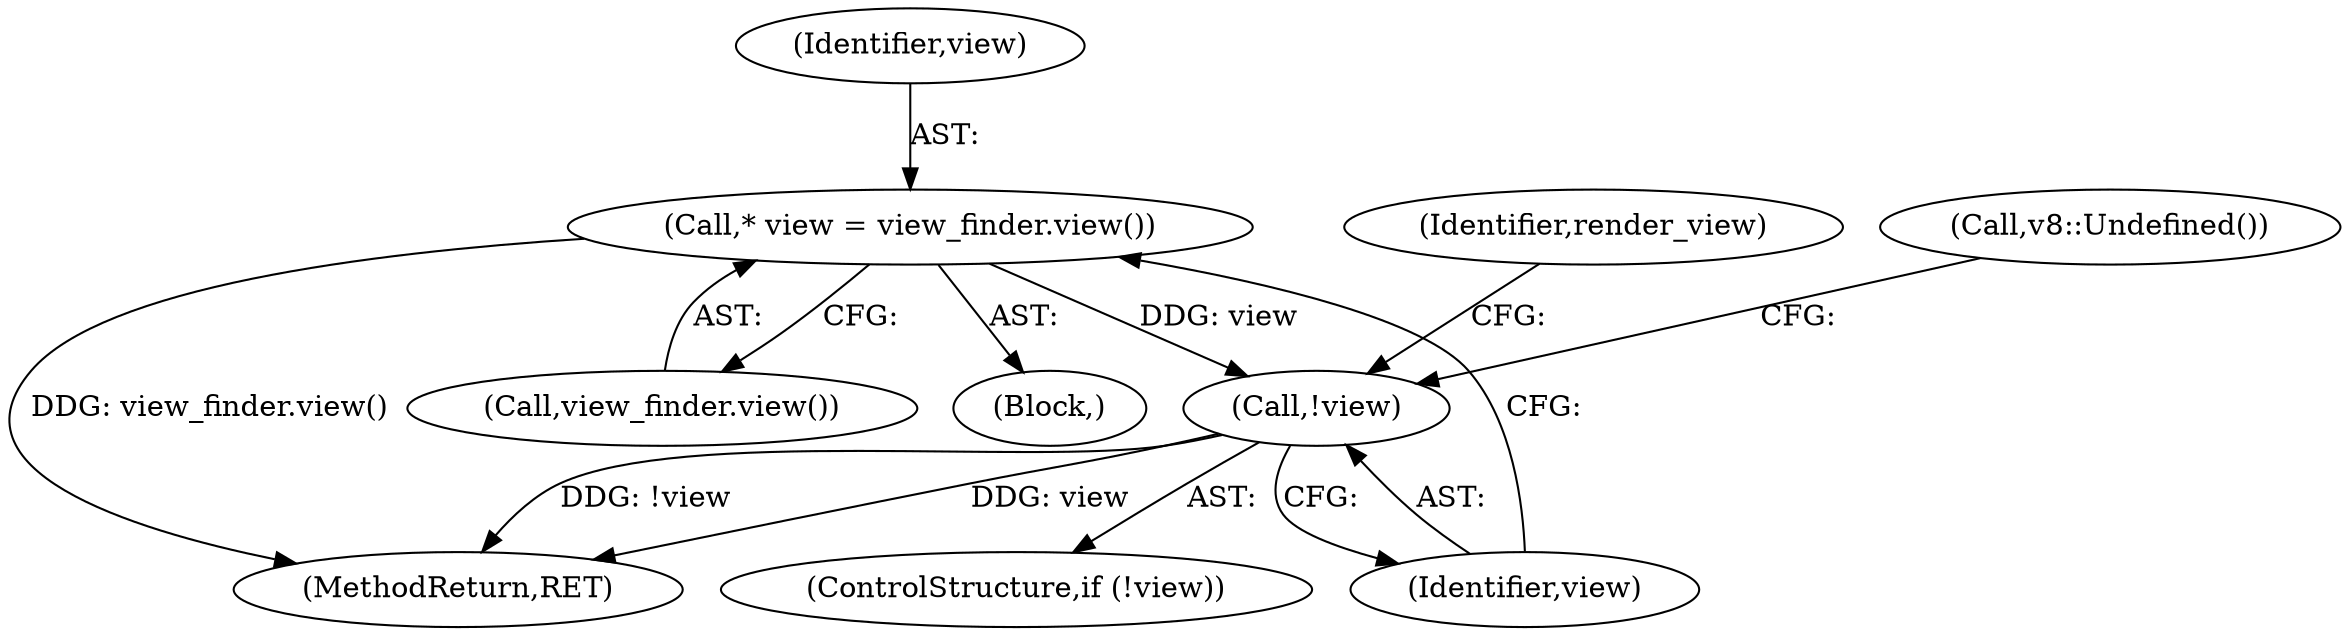 digraph "0_Chrome_eb4bcacd683a68534bbe2e4d8d6eeafafc7f57ba_2@pointer" {
"1000129" [label="(Call,* view = view_finder.view())"];
"1000133" [label="(Call,!view)"];
"1000133" [label="(Call,!view)"];
"1000168" [label="(MethodReturn,RET)"];
"1000131" [label="(Call,view_finder.view())"];
"1000139" [label="(Identifier,render_view)"];
"1000132" [label="(ControlStructure,if (!view))"];
"1000129" [label="(Call,* view = view_finder.view())"];
"1000134" [label="(Identifier,view)"];
"1000102" [label="(Block,)"];
"1000136" [label="(Call,v8::Undefined())"];
"1000130" [label="(Identifier,view)"];
"1000129" -> "1000102"  [label="AST: "];
"1000129" -> "1000131"  [label="CFG: "];
"1000130" -> "1000129"  [label="AST: "];
"1000131" -> "1000129"  [label="AST: "];
"1000134" -> "1000129"  [label="CFG: "];
"1000129" -> "1000168"  [label="DDG: view_finder.view()"];
"1000129" -> "1000133"  [label="DDG: view"];
"1000133" -> "1000132"  [label="AST: "];
"1000133" -> "1000134"  [label="CFG: "];
"1000134" -> "1000133"  [label="AST: "];
"1000136" -> "1000133"  [label="CFG: "];
"1000139" -> "1000133"  [label="CFG: "];
"1000133" -> "1000168"  [label="DDG: !view"];
"1000133" -> "1000168"  [label="DDG: view"];
}
